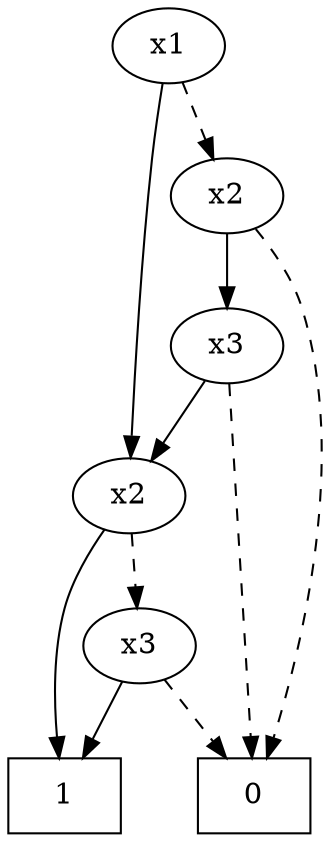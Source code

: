 digraph bdd {
0 [shape=box,label="0"];1 [shape=box,label="1"];2 [label="x3"];2 -> 1;
2 -> 0 [style="dashed"];
4 [label="x2"];4 -> 1;
4 -> 2 [style="dashed"];
7 [label="x3"];7 -> 4;
7 -> 0 [style="dashed"];
10 [label="x2"];10 -> 7;
10 -> 0 [style="dashed"];
11 [label="x1"];11 -> 4;
11 -> 10 [style="dashed"];
}